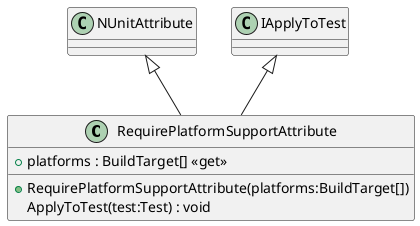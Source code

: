 @startuml
class RequirePlatformSupportAttribute {
    + RequirePlatformSupportAttribute(platforms:BuildTarget[])
    + platforms : BuildTarget[] <<get>>
    ApplyToTest(test:Test) : void
}
NUnitAttribute <|-- RequirePlatformSupportAttribute
IApplyToTest <|-- RequirePlatformSupportAttribute
@enduml
